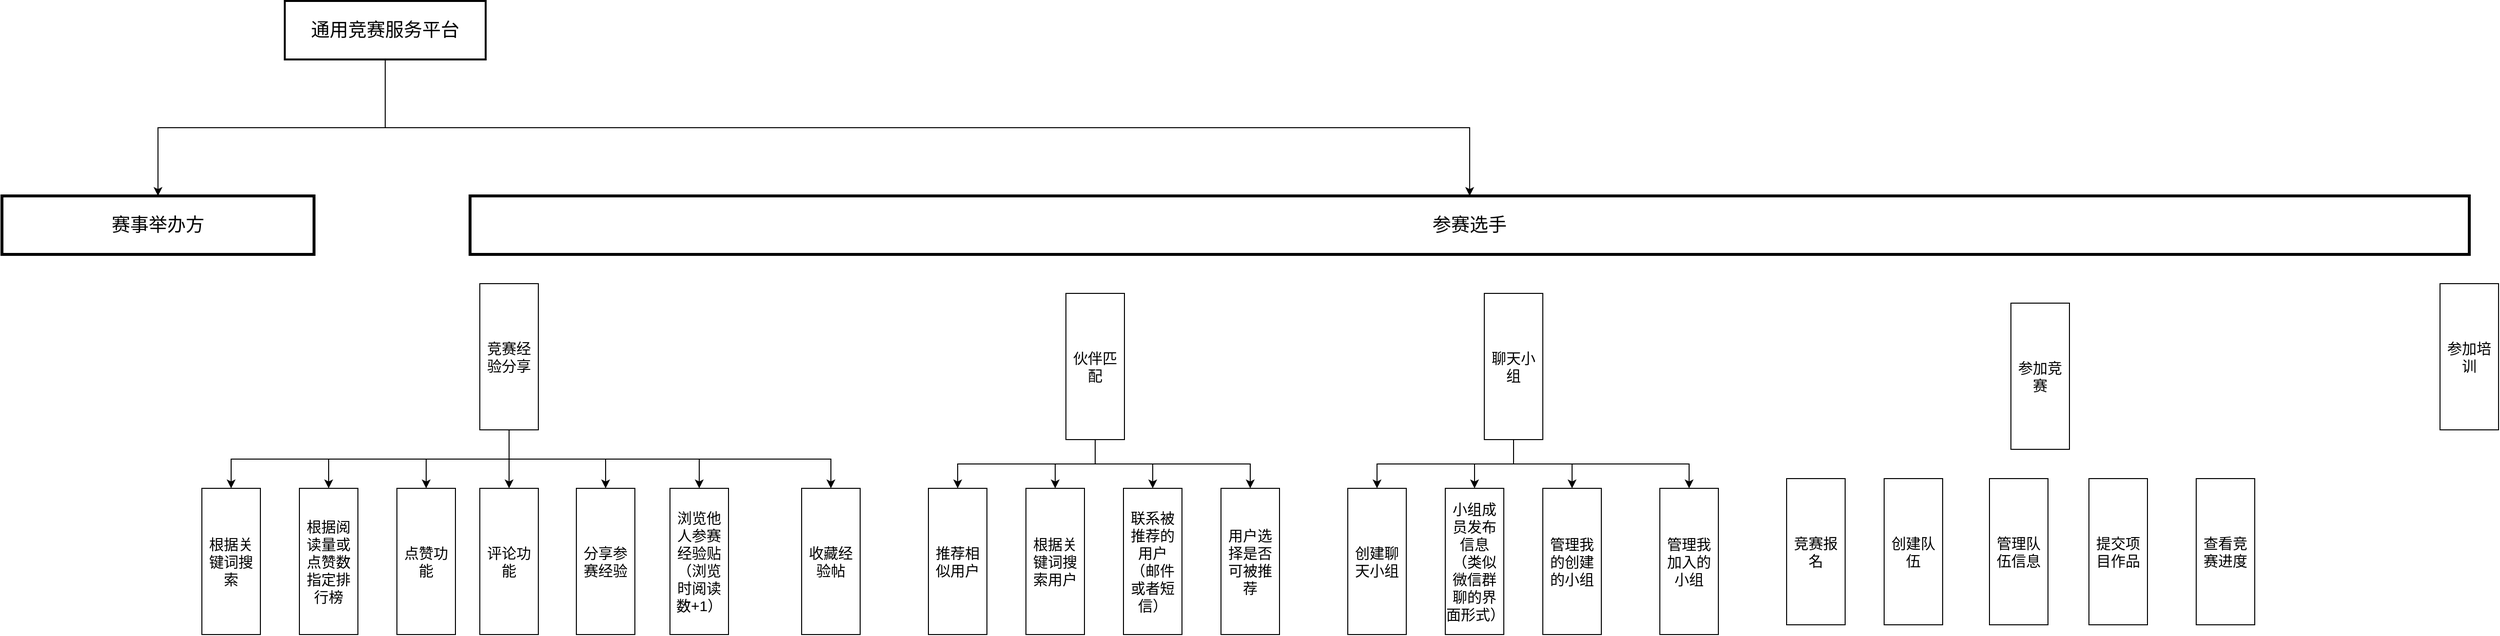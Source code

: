 <mxfile version="20.8.21" type="github">
  <diagram name="第 1 页" id="pT8ZbqHC3ATKMNTix457">
    <mxGraphModel dx="1000" dy="1684" grid="1" gridSize="10" guides="1" tooltips="1" connect="1" arrows="1" fold="1" page="1" pageScale="1" pageWidth="827" pageHeight="1169" math="0" shadow="0">
      <root>
        <mxCell id="0" />
        <mxCell id="1" parent="0" />
        <mxCell id="Y6RtNjVWylD-jsH2ztYq-1" style="edgeStyle=orthogonalEdgeStyle;rounded=0;orthogonalLoop=1;jettySize=auto;html=1;exitX=0.5;exitY=1;exitDx=0;exitDy=0;entryX=0.5;entryY=0;entryDx=0;entryDy=0;" edge="1" parent="1" source="Ilk_Vb8Y_KArp8zagEo2-1" target="Ilk_Vb8Y_KArp8zagEo2-3">
          <mxGeometry relative="1" as="geometry" />
        </mxCell>
        <mxCell id="Y6RtNjVWylD-jsH2ztYq-4" style="edgeStyle=orthogonalEdgeStyle;rounded=0;orthogonalLoop=1;jettySize=auto;html=1;exitX=0.5;exitY=1;exitDx=0;exitDy=0;entryX=0.5;entryY=0;entryDx=0;entryDy=0;" edge="1" parent="1" source="Ilk_Vb8Y_KArp8zagEo2-1" target="Ilk_Vb8Y_KArp8zagEo2-2">
          <mxGeometry relative="1" as="geometry" />
        </mxCell>
        <mxCell id="Ilk_Vb8Y_KArp8zagEo2-1" value="&lt;font style=&quot;font-size: 19px;&quot;&gt;通用竞赛服务平台&lt;/font&gt;" style="rounded=0;whiteSpace=wrap;html=1;strokeWidth=2;" parent="1" vertex="1">
          <mxGeometry x="320" y="-170" width="206" height="60" as="geometry" />
        </mxCell>
        <mxCell id="Ilk_Vb8Y_KArp8zagEo2-2" value="赛事举办方" style="rounded=0;whiteSpace=wrap;html=1;strokeWidth=3;fontSize=19;" parent="1" vertex="1">
          <mxGeometry x="30" y="30" width="320" height="60" as="geometry" />
        </mxCell>
        <mxCell id="Ilk_Vb8Y_KArp8zagEo2-3" value="参赛选手" style="rounded=0;whiteSpace=wrap;html=1;strokeWidth=3;fontSize=19;" parent="1" vertex="1">
          <mxGeometry x="510" y="30" width="2050" height="60" as="geometry" />
        </mxCell>
        <mxCell id="Y6RtNjVWylD-jsH2ztYq-6" value="&lt;span style=&quot;font-size: 15px;&quot;&gt;收藏经验帖&lt;/span&gt;" style="rounded=0;whiteSpace=wrap;html=1;align=center;" vertex="1" parent="1">
          <mxGeometry x="850" y="330" width="60" height="150" as="geometry" />
        </mxCell>
        <mxCell id="Y6RtNjVWylD-jsH2ztYq-34" style="edgeStyle=orthogonalEdgeStyle;rounded=0;orthogonalLoop=1;jettySize=auto;html=1;exitX=0.5;exitY=1;exitDx=0;exitDy=0;entryX=0.5;entryY=0;entryDx=0;entryDy=0;fontSize=15;" edge="1" parent="1" source="Y6RtNjVWylD-jsH2ztYq-7" target="Y6RtNjVWylD-jsH2ztYq-28">
          <mxGeometry relative="1" as="geometry" />
        </mxCell>
        <mxCell id="Y6RtNjVWylD-jsH2ztYq-35" style="edgeStyle=orthogonalEdgeStyle;rounded=0;orthogonalLoop=1;jettySize=auto;html=1;exitX=0.5;exitY=1;exitDx=0;exitDy=0;entryX=0.5;entryY=0;entryDx=0;entryDy=0;fontSize=15;" edge="1" parent="1" source="Y6RtNjVWylD-jsH2ztYq-7" target="Y6RtNjVWylD-jsH2ztYq-29">
          <mxGeometry relative="1" as="geometry" />
        </mxCell>
        <mxCell id="Y6RtNjVWylD-jsH2ztYq-36" style="edgeStyle=orthogonalEdgeStyle;rounded=0;orthogonalLoop=1;jettySize=auto;html=1;exitX=0.5;exitY=1;exitDx=0;exitDy=0;entryX=0.5;entryY=0;entryDx=0;entryDy=0;fontSize=15;" edge="1" parent="1" source="Y6RtNjVWylD-jsH2ztYq-7" target="Y6RtNjVWylD-jsH2ztYq-30">
          <mxGeometry relative="1" as="geometry" />
        </mxCell>
        <mxCell id="Y6RtNjVWylD-jsH2ztYq-37" style="edgeStyle=orthogonalEdgeStyle;rounded=0;orthogonalLoop=1;jettySize=auto;html=1;exitX=0.5;exitY=1;exitDx=0;exitDy=0;entryX=0.5;entryY=0;entryDx=0;entryDy=0;fontSize=15;" edge="1" parent="1" source="Y6RtNjVWylD-jsH2ztYq-7" target="Y6RtNjVWylD-jsH2ztYq-31">
          <mxGeometry relative="1" as="geometry" />
        </mxCell>
        <mxCell id="Y6RtNjVWylD-jsH2ztYq-7" value="&lt;font style=&quot;font-size: 15px;&quot;&gt;伙伴匹配&lt;/font&gt;" style="rounded=0;whiteSpace=wrap;html=1;align=center;" vertex="1" parent="1">
          <mxGeometry x="1121" y="130" width="60" height="150" as="geometry" />
        </mxCell>
        <mxCell id="Y6RtNjVWylD-jsH2ztYq-8" value="&lt;span style=&quot;font-size: 15px;&quot;&gt;参加竞赛&lt;/span&gt;" style="rounded=0;whiteSpace=wrap;html=1;align=center;" vertex="1" parent="1">
          <mxGeometry x="2090" y="140" width="60" height="150" as="geometry" />
        </mxCell>
        <mxCell id="Y6RtNjVWylD-jsH2ztYq-10" value="&lt;span style=&quot;font-size: 15px;&quot;&gt;参加培训&lt;/span&gt;" style="rounded=0;whiteSpace=wrap;html=1;align=center;" vertex="1" parent="1">
          <mxGeometry x="2530" y="120" width="60" height="150" as="geometry" />
        </mxCell>
        <mxCell id="Y6RtNjVWylD-jsH2ztYq-11" value="&lt;span style=&quot;font-size: 15px;&quot;&gt;分享参赛经验&lt;/span&gt;" style="rounded=0;whiteSpace=wrap;html=1;align=center;" vertex="1" parent="1">
          <mxGeometry x="619" y="330" width="60" height="150" as="geometry" />
        </mxCell>
        <mxCell id="Y6RtNjVWylD-jsH2ztYq-12" value="&lt;span style=&quot;font-size: 15px;&quot;&gt;浏览他人参赛经验贴（浏览时阅读数+1）&lt;/span&gt;" style="rounded=0;whiteSpace=wrap;html=1;align=center;" vertex="1" parent="1">
          <mxGeometry x="715" y="330" width="60" height="150" as="geometry" />
        </mxCell>
        <mxCell id="Y6RtNjVWylD-jsH2ztYq-19" style="edgeStyle=orthogonalEdgeStyle;rounded=0;orthogonalLoop=1;jettySize=auto;html=1;entryX=0.5;entryY=0;entryDx=0;entryDy=0;fontSize=15;" edge="1" parent="1" source="Y6RtNjVWylD-jsH2ztYq-13" target="Y6RtNjVWylD-jsH2ztYq-17">
          <mxGeometry relative="1" as="geometry">
            <Array as="points">
              <mxPoint x="550" y="300" />
              <mxPoint x="265" y="300" />
            </Array>
          </mxGeometry>
        </mxCell>
        <mxCell id="Y6RtNjVWylD-jsH2ztYq-20" style="edgeStyle=orthogonalEdgeStyle;rounded=0;orthogonalLoop=1;jettySize=auto;html=1;exitX=0.5;exitY=1;exitDx=0;exitDy=0;entryX=0.5;entryY=0;entryDx=0;entryDy=0;fontSize=15;" edge="1" parent="1" source="Y6RtNjVWylD-jsH2ztYq-13" target="Y6RtNjVWylD-jsH2ztYq-16">
          <mxGeometry relative="1" as="geometry" />
        </mxCell>
        <mxCell id="Y6RtNjVWylD-jsH2ztYq-21" style="edgeStyle=orthogonalEdgeStyle;rounded=0;orthogonalLoop=1;jettySize=auto;html=1;exitX=0.5;exitY=1;exitDx=0;exitDy=0;entryX=0.5;entryY=0;entryDx=0;entryDy=0;fontSize=15;" edge="1" parent="1" source="Y6RtNjVWylD-jsH2ztYq-13" target="Y6RtNjVWylD-jsH2ztYq-15">
          <mxGeometry relative="1" as="geometry" />
        </mxCell>
        <mxCell id="Y6RtNjVWylD-jsH2ztYq-22" style="edgeStyle=orthogonalEdgeStyle;rounded=0;orthogonalLoop=1;jettySize=auto;html=1;exitX=0.5;exitY=1;exitDx=0;exitDy=0;entryX=0.5;entryY=0;entryDx=0;entryDy=0;fontSize=15;" edge="1" parent="1" source="Y6RtNjVWylD-jsH2ztYq-13" target="Y6RtNjVWylD-jsH2ztYq-14">
          <mxGeometry relative="1" as="geometry" />
        </mxCell>
        <mxCell id="Y6RtNjVWylD-jsH2ztYq-23" style="edgeStyle=orthogonalEdgeStyle;rounded=0;orthogonalLoop=1;jettySize=auto;html=1;exitX=0.5;exitY=1;exitDx=0;exitDy=0;entryX=0.5;entryY=0;entryDx=0;entryDy=0;fontSize=15;" edge="1" parent="1" source="Y6RtNjVWylD-jsH2ztYq-13" target="Y6RtNjVWylD-jsH2ztYq-11">
          <mxGeometry relative="1" as="geometry" />
        </mxCell>
        <mxCell id="Y6RtNjVWylD-jsH2ztYq-24" style="edgeStyle=orthogonalEdgeStyle;rounded=0;orthogonalLoop=1;jettySize=auto;html=1;exitX=0.5;exitY=1;exitDx=0;exitDy=0;entryX=0.5;entryY=0;entryDx=0;entryDy=0;fontSize=15;" edge="1" parent="1" source="Y6RtNjVWylD-jsH2ztYq-13" target="Y6RtNjVWylD-jsH2ztYq-12">
          <mxGeometry relative="1" as="geometry" />
        </mxCell>
        <mxCell id="Y6RtNjVWylD-jsH2ztYq-25" style="edgeStyle=orthogonalEdgeStyle;rounded=0;orthogonalLoop=1;jettySize=auto;html=1;exitX=0.5;exitY=1;exitDx=0;exitDy=0;entryX=0.5;entryY=0;entryDx=0;entryDy=0;fontSize=15;" edge="1" parent="1" source="Y6RtNjVWylD-jsH2ztYq-13" target="Y6RtNjVWylD-jsH2ztYq-6">
          <mxGeometry relative="1" as="geometry" />
        </mxCell>
        <mxCell id="Y6RtNjVWylD-jsH2ztYq-13" value="&lt;span style=&quot;font-size: 15px;&quot;&gt;竞赛经验分享&lt;/span&gt;" style="rounded=0;whiteSpace=wrap;html=1;align=center;" vertex="1" parent="1">
          <mxGeometry x="520" y="120" width="60" height="150" as="geometry" />
        </mxCell>
        <mxCell id="Y6RtNjVWylD-jsH2ztYq-14" value="&lt;span style=&quot;font-size: 15px;&quot;&gt;评论功能&lt;/span&gt;" style="rounded=0;whiteSpace=wrap;html=1;align=center;" vertex="1" parent="1">
          <mxGeometry x="520" y="330" width="60" height="150" as="geometry" />
        </mxCell>
        <mxCell id="Y6RtNjVWylD-jsH2ztYq-15" value="&lt;span style=&quot;font-size: 15px;&quot;&gt;点赞功能&lt;/span&gt;" style="rounded=0;whiteSpace=wrap;html=1;align=center;" vertex="1" parent="1">
          <mxGeometry x="435" y="330" width="60" height="150" as="geometry" />
        </mxCell>
        <mxCell id="Y6RtNjVWylD-jsH2ztYq-16" value="&lt;span style=&quot;font-size: 15px;&quot;&gt;根据阅读量或点赞数指定排行榜&lt;/span&gt;" style="rounded=0;whiteSpace=wrap;html=1;align=center;" vertex="1" parent="1">
          <mxGeometry x="335" y="330" width="60" height="150" as="geometry" />
        </mxCell>
        <mxCell id="Y6RtNjVWylD-jsH2ztYq-17" value="&lt;span style=&quot;font-size: 15px;&quot;&gt;根据关键词搜索&lt;/span&gt;" style="rounded=0;whiteSpace=wrap;html=1;align=center;" vertex="1" parent="1">
          <mxGeometry x="235" y="330" width="60" height="150" as="geometry" />
        </mxCell>
        <mxCell id="Y6RtNjVWylD-jsH2ztYq-28" value="&lt;span style=&quot;font-size: 15px;&quot;&gt;推荐相似用户&lt;/span&gt;" style="rounded=0;whiteSpace=wrap;html=1;align=center;" vertex="1" parent="1">
          <mxGeometry x="980" y="330" width="60" height="150" as="geometry" />
        </mxCell>
        <mxCell id="Y6RtNjVWylD-jsH2ztYq-29" value="&lt;span style=&quot;font-size: 15px;&quot;&gt;根据关键词搜索用户&lt;/span&gt;" style="rounded=0;whiteSpace=wrap;html=1;align=center;" vertex="1" parent="1">
          <mxGeometry x="1080" y="330" width="60" height="150" as="geometry" />
        </mxCell>
        <mxCell id="Y6RtNjVWylD-jsH2ztYq-30" value="&lt;span style=&quot;font-size: 15px;&quot;&gt;联系被推荐的用户（邮件或者短信）&lt;/span&gt;" style="rounded=0;whiteSpace=wrap;html=1;align=center;" vertex="1" parent="1">
          <mxGeometry x="1180" y="330" width="60" height="150" as="geometry" />
        </mxCell>
        <mxCell id="Y6RtNjVWylD-jsH2ztYq-31" value="&lt;span style=&quot;font-size: 15px;&quot;&gt;用户选择是否可被推荐&lt;/span&gt;" style="rounded=0;whiteSpace=wrap;html=1;align=center;" vertex="1" parent="1">
          <mxGeometry x="1280" y="330" width="60" height="150" as="geometry" />
        </mxCell>
        <mxCell id="Y6RtNjVWylD-jsH2ztYq-43" style="edgeStyle=orthogonalEdgeStyle;rounded=0;orthogonalLoop=1;jettySize=auto;html=1;exitX=0.5;exitY=1;exitDx=0;exitDy=0;entryX=0.5;entryY=0;entryDx=0;entryDy=0;fontSize=15;" edge="1" parent="1" source="Y6RtNjVWylD-jsH2ztYq-33" target="Y6RtNjVWylD-jsH2ztYq-38">
          <mxGeometry relative="1" as="geometry" />
        </mxCell>
        <mxCell id="Y6RtNjVWylD-jsH2ztYq-44" style="edgeStyle=orthogonalEdgeStyle;rounded=0;orthogonalLoop=1;jettySize=auto;html=1;exitX=0.5;exitY=1;exitDx=0;exitDy=0;entryX=0.5;entryY=0;entryDx=0;entryDy=0;fontSize=15;" edge="1" parent="1" source="Y6RtNjVWylD-jsH2ztYq-33" target="Y6RtNjVWylD-jsH2ztYq-39">
          <mxGeometry relative="1" as="geometry" />
        </mxCell>
        <mxCell id="Y6RtNjVWylD-jsH2ztYq-45" style="edgeStyle=orthogonalEdgeStyle;rounded=0;orthogonalLoop=1;jettySize=auto;html=1;exitX=0.5;exitY=1;exitDx=0;exitDy=0;entryX=0.5;entryY=0;entryDx=0;entryDy=0;fontSize=15;" edge="1" parent="1" source="Y6RtNjVWylD-jsH2ztYq-33" target="Y6RtNjVWylD-jsH2ztYq-41">
          <mxGeometry relative="1" as="geometry" />
        </mxCell>
        <mxCell id="Y6RtNjVWylD-jsH2ztYq-46" style="edgeStyle=orthogonalEdgeStyle;rounded=0;orthogonalLoop=1;jettySize=auto;html=1;exitX=0.5;exitY=1;exitDx=0;exitDy=0;fontSize=15;" edge="1" parent="1" source="Y6RtNjVWylD-jsH2ztYq-33" target="Y6RtNjVWylD-jsH2ztYq-42">
          <mxGeometry relative="1" as="geometry" />
        </mxCell>
        <mxCell id="Y6RtNjVWylD-jsH2ztYq-33" value="&lt;span style=&quot;font-size: 15px;&quot;&gt;聊天小组&lt;/span&gt;" style="rounded=0;whiteSpace=wrap;html=1;align=center;" vertex="1" parent="1">
          <mxGeometry x="1550" y="130" width="60" height="150" as="geometry" />
        </mxCell>
        <mxCell id="Y6RtNjVWylD-jsH2ztYq-38" value="&lt;span style=&quot;font-size: 15px;&quot;&gt;创建聊天小组&lt;/span&gt;" style="rounded=0;whiteSpace=wrap;html=1;align=center;" vertex="1" parent="1">
          <mxGeometry x="1410" y="330" width="60" height="150" as="geometry" />
        </mxCell>
        <mxCell id="Y6RtNjVWylD-jsH2ztYq-39" value="&lt;span style=&quot;font-size: 15px;&quot;&gt;小组成员发布信息（类似微信群聊的界面形式）&lt;/span&gt;" style="rounded=0;whiteSpace=wrap;html=1;align=center;" vertex="1" parent="1">
          <mxGeometry x="1510" y="330" width="60" height="150" as="geometry" />
        </mxCell>
        <mxCell id="Y6RtNjVWylD-jsH2ztYq-41" value="&lt;span style=&quot;font-size: 15px;&quot;&gt;管理我的创建的小组&lt;/span&gt;" style="rounded=0;whiteSpace=wrap;html=1;align=center;" vertex="1" parent="1">
          <mxGeometry x="1610" y="330" width="60" height="150" as="geometry" />
        </mxCell>
        <mxCell id="Y6RtNjVWylD-jsH2ztYq-42" value="&lt;span style=&quot;font-size: 15px;&quot;&gt;管理我加入的小组&lt;/span&gt;" style="rounded=0;whiteSpace=wrap;html=1;align=center;" vertex="1" parent="1">
          <mxGeometry x="1730" y="330" width="60" height="150" as="geometry" />
        </mxCell>
        <mxCell id="Y6RtNjVWylD-jsH2ztYq-47" value="&lt;span style=&quot;font-size: 15px;&quot;&gt;竞赛报名&lt;/span&gt;" style="rounded=0;whiteSpace=wrap;html=1;align=center;" vertex="1" parent="1">
          <mxGeometry x="1860" y="320" width="60" height="150" as="geometry" />
        </mxCell>
        <mxCell id="Y6RtNjVWylD-jsH2ztYq-48" value="&lt;span style=&quot;font-size: 15px;&quot;&gt;创建队伍&lt;/span&gt;" style="rounded=0;whiteSpace=wrap;html=1;align=center;" vertex="1" parent="1">
          <mxGeometry x="1960" y="320" width="60" height="150" as="geometry" />
        </mxCell>
        <mxCell id="Y6RtNjVWylD-jsH2ztYq-49" value="&lt;span style=&quot;font-size: 15px;&quot;&gt;管理队伍信息&lt;/span&gt;" style="rounded=0;whiteSpace=wrap;html=1;align=center;" vertex="1" parent="1">
          <mxGeometry x="2068" y="320" width="60" height="150" as="geometry" />
        </mxCell>
        <mxCell id="Y6RtNjVWylD-jsH2ztYq-50" value="&lt;span style=&quot;font-size: 15px;&quot;&gt;提交项目作品&lt;/span&gt;" style="rounded=0;whiteSpace=wrap;html=1;align=center;" vertex="1" parent="1">
          <mxGeometry x="2170" y="320" width="60" height="150" as="geometry" />
        </mxCell>
        <mxCell id="Y6RtNjVWylD-jsH2ztYq-51" value="&lt;span style=&quot;font-size: 15px;&quot;&gt;查看竞赛进度&lt;/span&gt;" style="rounded=0;whiteSpace=wrap;html=1;align=center;" vertex="1" parent="1">
          <mxGeometry x="2280" y="320" width="60" height="150" as="geometry" />
        </mxCell>
      </root>
    </mxGraphModel>
  </diagram>
</mxfile>
